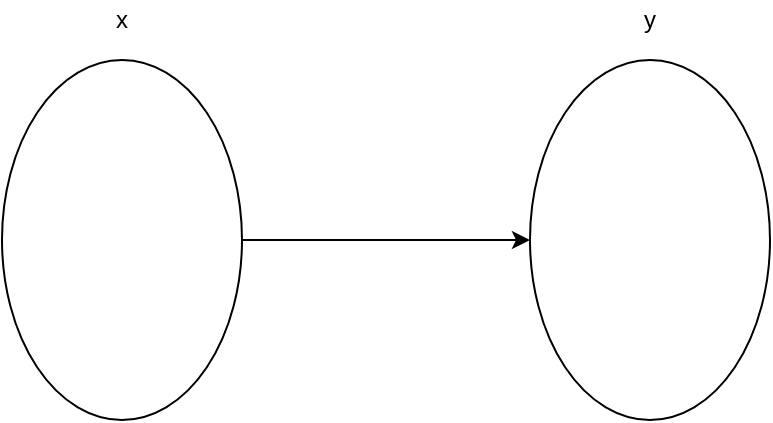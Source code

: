 <mxfile version="14.6.13" type="github">
  <diagram id="iAmz55IbFQ7wQcQpy8VD" name="Page-1">
    <mxGraphModel dx="1298" dy="841" grid="1" gridSize="10" guides="1" tooltips="1" connect="1" arrows="1" fold="1" page="1" pageScale="1" pageWidth="827" pageHeight="1169" math="0" shadow="0">
      <root>
        <mxCell id="0" />
        <mxCell id="1" parent="0" />
        <mxCell id="KB86THVsQe5Ga0yVeqtq-5" style="edgeStyle=orthogonalEdgeStyle;rounded=0;orthogonalLoop=1;jettySize=auto;html=1;entryX=0;entryY=0.5;entryDx=0;entryDy=0;" edge="1" parent="1" source="KB86THVsQe5Ga0yVeqtq-3" target="KB86THVsQe5Ga0yVeqtq-4">
          <mxGeometry relative="1" as="geometry" />
        </mxCell>
        <mxCell id="KB86THVsQe5Ga0yVeqtq-3" value="" style="ellipse;whiteSpace=wrap;html=1;" vertex="1" parent="1">
          <mxGeometry x="222" y="120" width="120" height="180" as="geometry" />
        </mxCell>
        <mxCell id="KB86THVsQe5Ga0yVeqtq-4" value="" style="ellipse;whiteSpace=wrap;html=1;" vertex="1" parent="1">
          <mxGeometry x="486" y="120" width="120" height="180" as="geometry" />
        </mxCell>
        <mxCell id="KB86THVsQe5Ga0yVeqtq-6" value="y" style="text;html=1;strokeColor=none;fillColor=none;align=center;verticalAlign=middle;whiteSpace=wrap;rounded=0;" vertex="1" parent="1">
          <mxGeometry x="526" y="90" width="40" height="20" as="geometry" />
        </mxCell>
        <mxCell id="KB86THVsQe5Ga0yVeqtq-7" value="x" style="text;html=1;strokeColor=none;fillColor=none;align=center;verticalAlign=middle;whiteSpace=wrap;rounded=0;" vertex="1" parent="1">
          <mxGeometry x="262" y="90" width="40" height="20" as="geometry" />
        </mxCell>
      </root>
    </mxGraphModel>
  </diagram>
</mxfile>
